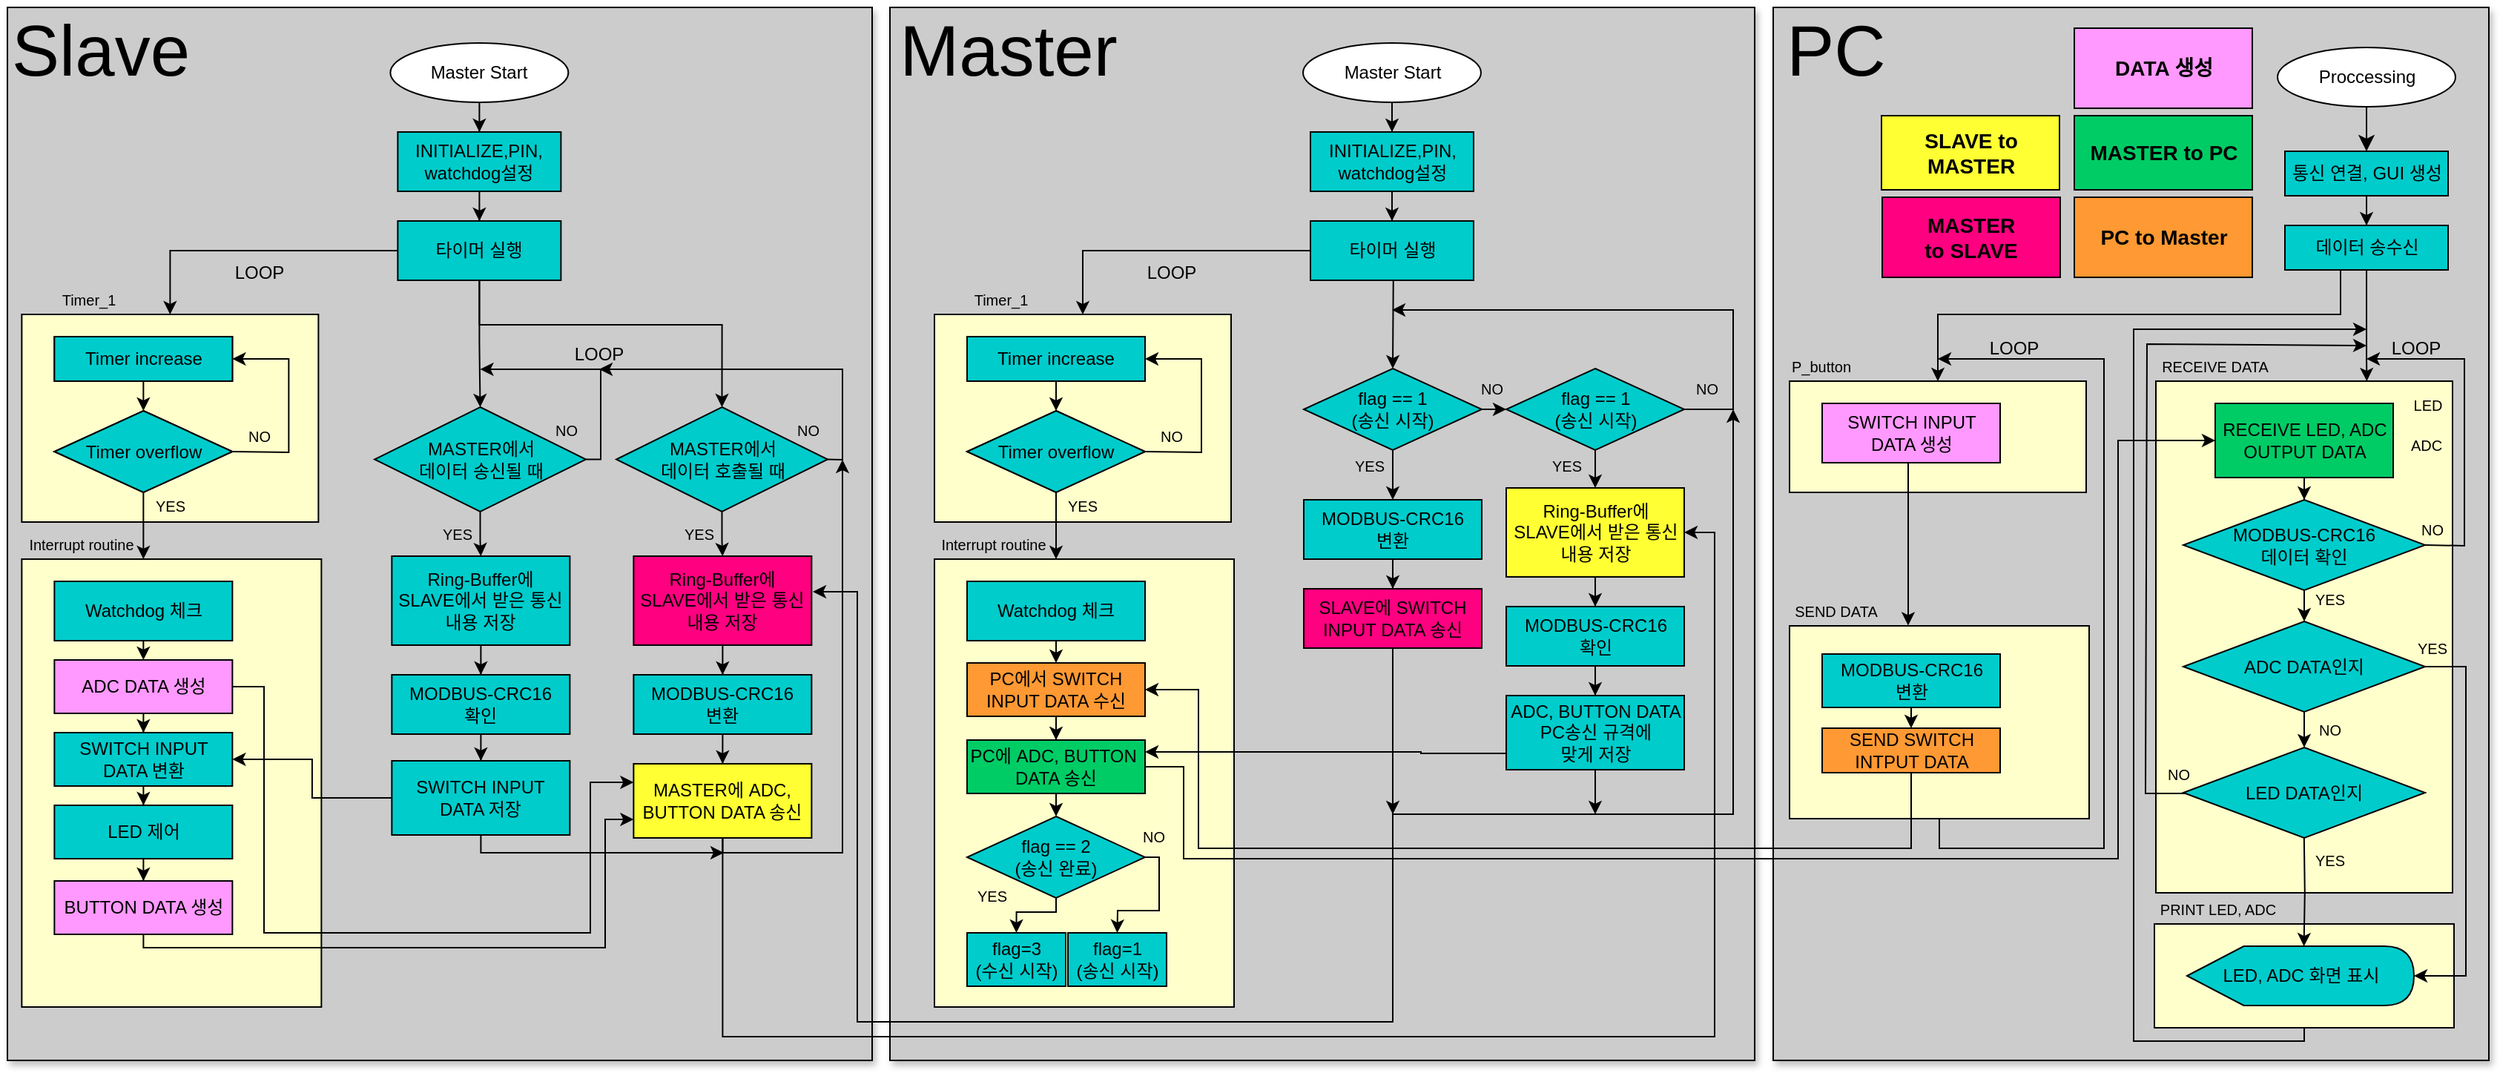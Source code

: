 <mxfile version="21.1.5" type="device">
  <diagram id="nCAsFgrhm86kZqXoeG8h" name="페이지-1">
    <mxGraphModel dx="1897" dy="-184" grid="1" gridSize="10" guides="1" tooltips="1" connect="1" arrows="1" fold="1" page="1" pageScale="1" pageWidth="1920" pageHeight="1200" math="0" shadow="0">
      <root>
        <mxCell id="0" />
        <mxCell id="1" parent="0" />
        <mxCell id="RekpaDabbU6XKIs6PFDg-1" value="" style="rounded=0;whiteSpace=wrap;html=1;fillColor=#CCCCCC;shadow=1;" vertex="1" parent="1">
          <mxGeometry x="1257.5" y="1446" width="482.5" height="710" as="geometry" />
        </mxCell>
        <mxCell id="RekpaDabbU6XKIs6PFDg-2" value="" style="rounded=0;whiteSpace=wrap;html=1;fillColor=#CCCCCC;shadow=1;" vertex="1" parent="1">
          <mxGeometry x="662" y="1446" width="583" height="710" as="geometry" />
        </mxCell>
        <mxCell id="RekpaDabbU6XKIs6PFDg-3" value="" style="rounded=0;whiteSpace=wrap;html=1;fillColor=#CCCCCC;shadow=1;" vertex="1" parent="1">
          <mxGeometry x="67" y="1446" width="583" height="710" as="geometry" />
        </mxCell>
        <mxCell id="RekpaDabbU6XKIs6PFDg-4" value="" style="rounded=0;whiteSpace=wrap;html=1;fillColor=#FFFFCC;" vertex="1" parent="1">
          <mxGeometry x="1515.5" y="1698" width="200" height="345" as="geometry" />
        </mxCell>
        <mxCell id="RekpaDabbU6XKIs6PFDg-5" value="" style="edgeStyle=orthogonalEdgeStyle;rounded=0;orthogonalLoop=1;jettySize=auto;html=1;" edge="1" parent="1" source="RekpaDabbU6XKIs6PFDg-6" target="RekpaDabbU6XKIs6PFDg-27">
          <mxGeometry relative="1" as="geometry" />
        </mxCell>
        <mxCell id="RekpaDabbU6XKIs6PFDg-6" value="Master Start" style="ellipse;whiteSpace=wrap;html=1;fillColor=#FFFFFF;" vertex="1" parent="1">
          <mxGeometry x="940.5" y="1470" width="120" height="40" as="geometry" />
        </mxCell>
        <mxCell id="RekpaDabbU6XKIs6PFDg-7" style="edgeStyle=orthogonalEdgeStyle;rounded=0;orthogonalLoop=1;jettySize=auto;html=1;entryX=0.5;entryY=0;entryDx=0;entryDy=0;" edge="1" parent="1" source="RekpaDabbU6XKIs6PFDg-8" target="RekpaDabbU6XKIs6PFDg-11">
          <mxGeometry relative="1" as="geometry" />
        </mxCell>
        <mxCell id="RekpaDabbU6XKIs6PFDg-8" value="타이머 실행" style="html=1;whiteSpace=wrap;fillColor=#00CCCC;" vertex="1" parent="1">
          <mxGeometry x="945.5" y="1590" width="110" height="40" as="geometry" />
        </mxCell>
        <mxCell id="RekpaDabbU6XKIs6PFDg-9" value="" style="rounded=0;whiteSpace=wrap;html=1;fillColor=#FFFFCC;" vertex="1" parent="1">
          <mxGeometry x="692" y="1818" width="202" height="302" as="geometry" />
        </mxCell>
        <mxCell id="RekpaDabbU6XKIs6PFDg-10" value="&lt;font style=&quot;font-size: 10px;&quot;&gt;Interrupt routine&lt;/font&gt;" style="text;html=1;strokeColor=none;fillColor=none;align=center;verticalAlign=middle;whiteSpace=wrap;rounded=0;" vertex="1" parent="1">
          <mxGeometry x="692" y="1793" width="80" height="30" as="geometry" />
        </mxCell>
        <mxCell id="RekpaDabbU6XKIs6PFDg-11" value="" style="rounded=0;whiteSpace=wrap;html=1;fillColor=#FFFFCC;" vertex="1" parent="1">
          <mxGeometry x="692" y="1653" width="200" height="140" as="geometry" />
        </mxCell>
        <mxCell id="RekpaDabbU6XKIs6PFDg-12" value="Timer overflow" style="rhombus;whiteSpace=wrap;html=1;fillColor=#00CCCC;" vertex="1" parent="1">
          <mxGeometry x="714" y="1718" width="120" height="55" as="geometry" />
        </mxCell>
        <mxCell id="RekpaDabbU6XKIs6PFDg-13" value="Timer increase" style="rounded=0;whiteSpace=wrap;html=1;fillColor=#00CCCC;" vertex="1" parent="1">
          <mxGeometry x="714" y="1668" width="120" height="30" as="geometry" />
        </mxCell>
        <mxCell id="RekpaDabbU6XKIs6PFDg-14" value="" style="endArrow=classic;html=1;rounded=0;exitX=0.5;exitY=1;exitDx=0;exitDy=0;" edge="1" parent="1" source="RekpaDabbU6XKIs6PFDg-12">
          <mxGeometry relative="1" as="geometry">
            <mxPoint x="694" y="1788" as="sourcePoint" />
            <mxPoint x="774" y="1818" as="targetPoint" />
          </mxGeometry>
        </mxCell>
        <mxCell id="RekpaDabbU6XKIs6PFDg-15" value="" style="endArrow=classic;html=1;rounded=0;exitX=1;exitY=0.5;exitDx=0;exitDy=0;entryX=1;entryY=0.5;entryDx=0;entryDy=0;" edge="1" parent="1" source="RekpaDabbU6XKIs6PFDg-12" target="RekpaDabbU6XKIs6PFDg-20">
          <mxGeometry relative="1" as="geometry">
            <mxPoint x="704" y="1778" as="sourcePoint" />
            <mxPoint x="874" y="1746" as="targetPoint" />
            <Array as="points">
              <mxPoint x="872" y="1746" />
              <mxPoint x="872" y="1683" />
            </Array>
          </mxGeometry>
        </mxCell>
        <mxCell id="RekpaDabbU6XKIs6PFDg-16" value="&lt;span style=&quot;font-size: 10px;&quot;&gt;NO&lt;/span&gt;" style="text;html=1;strokeColor=none;fillColor=none;align=center;verticalAlign=middle;whiteSpace=wrap;rounded=0;" vertex="1" parent="1">
          <mxGeometry x="822" y="1720" width="60" height="30" as="geometry" />
        </mxCell>
        <mxCell id="RekpaDabbU6XKIs6PFDg-17" value="&lt;span style=&quot;font-size: 10px;&quot;&gt;YES&lt;/span&gt;" style="text;html=1;strokeColor=none;fillColor=none;align=center;verticalAlign=middle;whiteSpace=wrap;rounded=0;" vertex="1" parent="1">
          <mxGeometry x="762" y="1767" width="60" height="30" as="geometry" />
        </mxCell>
        <mxCell id="RekpaDabbU6XKIs6PFDg-18" value="&lt;font style=&quot;font-size: 10px;&quot;&gt;Timer_1&lt;/font&gt;" style="text;html=1;strokeColor=none;fillColor=none;align=center;verticalAlign=middle;whiteSpace=wrap;rounded=0;" vertex="1" parent="1">
          <mxGeometry x="692" y="1628" width="90" height="30" as="geometry" />
        </mxCell>
        <mxCell id="RekpaDabbU6XKIs6PFDg-19" value="Timer overflow" style="rhombus;whiteSpace=wrap;html=1;fillColor=#00CCCC;" vertex="1" parent="1">
          <mxGeometry x="714" y="1718" width="120" height="55" as="geometry" />
        </mxCell>
        <mxCell id="RekpaDabbU6XKIs6PFDg-20" value="Timer increase" style="rounded=0;whiteSpace=wrap;html=1;fillColor=#00CCCC;" vertex="1" parent="1">
          <mxGeometry x="714" y="1668" width="120" height="30" as="geometry" />
        </mxCell>
        <mxCell id="RekpaDabbU6XKIs6PFDg-21" value="Watchdog 체크" style="rounded=0;whiteSpace=wrap;html=1;fillColor=#00CCCC;" vertex="1" parent="1">
          <mxGeometry x="714" y="1833" width="120" height="40" as="geometry" />
        </mxCell>
        <mxCell id="RekpaDabbU6XKIs6PFDg-22" value="" style="endArrow=classic;html=1;rounded=0;exitX=0.5;exitY=1;exitDx=0;exitDy=0;entryX=0.5;entryY=0;entryDx=0;entryDy=0;" edge="1" parent="1" source="RekpaDabbU6XKIs6PFDg-20" target="RekpaDabbU6XKIs6PFDg-19">
          <mxGeometry width="50" height="50" relative="1" as="geometry">
            <mxPoint x="794" y="1793" as="sourcePoint" />
            <mxPoint x="844" y="1743" as="targetPoint" />
          </mxGeometry>
        </mxCell>
        <mxCell id="RekpaDabbU6XKIs6PFDg-23" value="" style="edgeStyle=orthogonalEdgeStyle;rounded=0;orthogonalLoop=1;jettySize=auto;html=1;" edge="1" parent="1" source="RekpaDabbU6XKIs6PFDg-24" target="RekpaDabbU6XKIs6PFDg-38">
          <mxGeometry relative="1" as="geometry" />
        </mxCell>
        <mxCell id="RekpaDabbU6XKIs6PFDg-24" value="PC에서 SWITCH INPUT DATA 수신&lt;span style=&quot;font-size: 11px; background-color: rgb(255, 255, 255);&quot;&gt;&lt;br&gt;&lt;/span&gt;" style="rounded=0;whiteSpace=wrap;html=1;fillColor=#FF9933;" vertex="1" parent="1">
          <mxGeometry x="714" y="1888" width="120" height="36" as="geometry" />
        </mxCell>
        <mxCell id="RekpaDabbU6XKIs6PFDg-25" value="" style="endArrow=classic;html=1;rounded=0;exitX=0.5;exitY=1;exitDx=0;exitDy=0;" edge="1" parent="1" source="RekpaDabbU6XKIs6PFDg-21" target="RekpaDabbU6XKIs6PFDg-24">
          <mxGeometry width="50" height="50" relative="1" as="geometry">
            <mxPoint x="572" y="1883" as="sourcePoint" />
            <mxPoint x="572" y="1897" as="targetPoint" />
          </mxGeometry>
        </mxCell>
        <mxCell id="RekpaDabbU6XKIs6PFDg-26" style="edgeStyle=orthogonalEdgeStyle;rounded=0;orthogonalLoop=1;jettySize=auto;html=1;entryX=0.5;entryY=0;entryDx=0;entryDy=0;" edge="1" parent="1" source="RekpaDabbU6XKIs6PFDg-27" target="RekpaDabbU6XKIs6PFDg-8">
          <mxGeometry relative="1" as="geometry" />
        </mxCell>
        <mxCell id="RekpaDabbU6XKIs6PFDg-27" value="INITIALIZE,PIN,&lt;br style=&quot;border-color: var(--border-color);&quot;&gt;watchdog설정" style="html=1;whiteSpace=wrap;fillColor=#00CCCC;" vertex="1" parent="1">
          <mxGeometry x="945.5" y="1530" width="110" height="40" as="geometry" />
        </mxCell>
        <mxCell id="RekpaDabbU6XKIs6PFDg-28" value="&lt;span style=&quot;font-size: 48px;&quot;&gt;Master&lt;/span&gt;" style="text;html=1;strokeColor=none;fillColor=none;align=center;verticalAlign=middle;whiteSpace=wrap;rounded=0;" vertex="1" parent="1">
          <mxGeometry x="712" y="1460" width="60" height="30" as="geometry" />
        </mxCell>
        <mxCell id="RekpaDabbU6XKIs6PFDg-29" value="LOOP" style="text;html=1;strokeColor=none;fillColor=none;align=center;verticalAlign=middle;whiteSpace=wrap;rounded=0;" vertex="1" parent="1">
          <mxGeometry x="822" y="1610" width="60" height="30" as="geometry" />
        </mxCell>
        <mxCell id="RekpaDabbU6XKIs6PFDg-30" style="edgeStyle=orthogonalEdgeStyle;rounded=0;orthogonalLoop=1;jettySize=auto;html=1;entryX=0.5;entryY=0;entryDx=0;entryDy=0;" edge="1" parent="1" source="RekpaDabbU6XKIs6PFDg-31" target="RekpaDabbU6XKIs6PFDg-34">
          <mxGeometry relative="1" as="geometry">
            <Array as="points">
              <mxPoint x="774.5" y="2056" />
              <mxPoint x="747.5" y="2056" />
            </Array>
          </mxGeometry>
        </mxCell>
        <mxCell id="RekpaDabbU6XKIs6PFDg-31" value="flag == 2&lt;br&gt;(송신 완료)" style="rhombus;whiteSpace=wrap;html=1;fillColor=#00CCCC;" vertex="1" parent="1">
          <mxGeometry x="714" y="1991.5" width="120" height="55" as="geometry" />
        </mxCell>
        <mxCell id="RekpaDabbU6XKIs6PFDg-32" value="&lt;span style=&quot;font-size: 10px;&quot;&gt;YES&lt;/span&gt;" style="text;html=1;strokeColor=none;fillColor=none;align=center;verticalAlign=middle;whiteSpace=wrap;rounded=0;" vertex="1" parent="1">
          <mxGeometry x="700.5" y="2030" width="60" height="30" as="geometry" />
        </mxCell>
        <mxCell id="RekpaDabbU6XKIs6PFDg-33" value="&lt;span style=&quot;font-size: 10px;&quot;&gt;NO&lt;/span&gt;" style="text;html=1;strokeColor=none;fillColor=none;align=center;verticalAlign=middle;whiteSpace=wrap;rounded=0;" vertex="1" parent="1">
          <mxGeometry x="809.5" y="1990" width="60" height="30" as="geometry" />
        </mxCell>
        <mxCell id="RekpaDabbU6XKIs6PFDg-34" value="flag=3&lt;br&gt;(수신 시작)&lt;span style=&quot;font-size: 11px; background-color: rgb(255, 255, 255);&quot;&gt;&lt;br&gt;&lt;/span&gt;" style="rounded=0;whiteSpace=wrap;html=1;fillColor=#00CCCC;" vertex="1" parent="1">
          <mxGeometry x="714" y="2070" width="66.5" height="36" as="geometry" />
        </mxCell>
        <mxCell id="RekpaDabbU6XKIs6PFDg-35" value="flag=1&lt;br&gt;(송신 시작)&lt;span style=&quot;font-size: 11px; background-color: rgb(255, 255, 255);&quot;&gt;&lt;br&gt;&lt;/span&gt;" style="rounded=0;whiteSpace=wrap;html=1;fillColor=#00CCCC;" vertex="1" parent="1">
          <mxGeometry x="782" y="2070" width="66.5" height="36" as="geometry" />
        </mxCell>
        <mxCell id="RekpaDabbU6XKIs6PFDg-36" value="" style="endArrow=classic;html=1;rounded=0;exitX=0.405;exitY=0.967;exitDx=0;exitDy=0;exitPerimeter=0;entryX=0.5;entryY=0;entryDx=0;entryDy=0;" edge="1" parent="1" source="RekpaDabbU6XKIs6PFDg-33" target="RekpaDabbU6XKIs6PFDg-35">
          <mxGeometry width="50" height="50" relative="1" as="geometry">
            <mxPoint x="820.5" y="2080" as="sourcePoint" />
            <mxPoint x="870.5" y="2030" as="targetPoint" />
            <Array as="points">
              <mxPoint x="843.5" y="2019" />
              <mxPoint x="843.5" y="2055" />
              <mxPoint x="815.5" y="2055" />
            </Array>
          </mxGeometry>
        </mxCell>
        <mxCell id="RekpaDabbU6XKIs6PFDg-37" style="edgeStyle=orthogonalEdgeStyle;rounded=0;orthogonalLoop=1;jettySize=auto;html=1;entryX=0;entryY=0.5;entryDx=0;entryDy=0;" edge="1" parent="1" source="RekpaDabbU6XKIs6PFDg-38" target="RekpaDabbU6XKIs6PFDg-72">
          <mxGeometry relative="1" as="geometry">
            <Array as="points">
              <mxPoint x="860" y="1958" />
              <mxPoint x="860" y="2020" />
              <mxPoint x="1490" y="2020" />
              <mxPoint x="1490" y="1738" />
            </Array>
          </mxGeometry>
        </mxCell>
        <mxCell id="RekpaDabbU6XKIs6PFDg-38" value="PC에 ADC, BUTTON&amp;nbsp; DATA 송신&lt;span style=&quot;font-size: 11px; background-color: rgb(255, 255, 255);&quot;&gt;&lt;br&gt;&lt;/span&gt;" style="rounded=0;whiteSpace=wrap;html=1;fillColor=#00CC66;" vertex="1" parent="1">
          <mxGeometry x="714" y="1940" width="120" height="36" as="geometry" />
        </mxCell>
        <mxCell id="RekpaDabbU6XKIs6PFDg-39" value="" style="endArrow=classic;html=1;rounded=0;exitX=0.5;exitY=1;exitDx=0;exitDy=0;entryX=0.5;entryY=0;entryDx=0;entryDy=0;" edge="1" parent="1" source="RekpaDabbU6XKIs6PFDg-38" target="RekpaDabbU6XKIs6PFDg-31">
          <mxGeometry width="50" height="50" relative="1" as="geometry">
            <mxPoint x="750.5" y="2040" as="sourcePoint" />
            <mxPoint x="800.5" y="1990" as="targetPoint" />
          </mxGeometry>
        </mxCell>
        <mxCell id="RekpaDabbU6XKIs6PFDg-40" value="" style="edgeStyle=orthogonalEdgeStyle;rounded=0;orthogonalLoop=1;jettySize=auto;html=1;" edge="1" parent="1" source="RekpaDabbU6XKIs6PFDg-42" target="RekpaDabbU6XKIs6PFDg-47">
          <mxGeometry relative="1" as="geometry" />
        </mxCell>
        <mxCell id="RekpaDabbU6XKIs6PFDg-41" value="" style="edgeStyle=orthogonalEdgeStyle;rounded=0;orthogonalLoop=1;jettySize=auto;html=1;" edge="1" parent="1" source="RekpaDabbU6XKIs6PFDg-42" target="RekpaDabbU6XKIs6PFDg-165">
          <mxGeometry relative="1" as="geometry" />
        </mxCell>
        <mxCell id="RekpaDabbU6XKIs6PFDg-42" value="flag == 1&lt;br&gt;(송신 시작)" style="rhombus;whiteSpace=wrap;html=1;fillColor=#00CCCC;" vertex="1" parent="1">
          <mxGeometry x="941" y="1689.5" width="120" height="55" as="geometry" />
        </mxCell>
        <mxCell id="RekpaDabbU6XKIs6PFDg-43" value="&lt;span style=&quot;font-size: 10px;&quot;&gt;YES&lt;/span&gt;" style="text;html=1;strokeColor=none;fillColor=none;align=center;verticalAlign=middle;whiteSpace=wrap;rounded=0;" vertex="1" parent="1">
          <mxGeometry x="972.5" y="1740" width="25" height="30" as="geometry" />
        </mxCell>
        <mxCell id="RekpaDabbU6XKIs6PFDg-44" value="&lt;span style=&quot;font-size: 10px;&quot;&gt;NO&lt;/span&gt;" style="text;html=1;strokeColor=none;fillColor=none;align=center;verticalAlign=middle;whiteSpace=wrap;rounded=0;" vertex="1" parent="1">
          <mxGeometry x="1037.5" y="1688" width="60" height="30" as="geometry" />
        </mxCell>
        <mxCell id="RekpaDabbU6XKIs6PFDg-45" style="edgeStyle=orthogonalEdgeStyle;rounded=0;orthogonalLoop=1;jettySize=auto;html=1;" edge="1" parent="1" source="RekpaDabbU6XKIs6PFDg-47">
          <mxGeometry relative="1" as="geometry">
            <mxPoint x="1000.5" y="1650" as="targetPoint" />
            <Array as="points">
              <mxPoint x="1230.5" y="1717" />
              <mxPoint x="1230.5" y="1650" />
            </Array>
          </mxGeometry>
        </mxCell>
        <mxCell id="RekpaDabbU6XKIs6PFDg-46" value="" style="edgeStyle=orthogonalEdgeStyle;rounded=0;orthogonalLoop=1;jettySize=auto;html=1;" edge="1" parent="1" source="RekpaDabbU6XKIs6PFDg-47" target="RekpaDabbU6XKIs6PFDg-55">
          <mxGeometry relative="1" as="geometry" />
        </mxCell>
        <mxCell id="RekpaDabbU6XKIs6PFDg-47" value="flag == 1&lt;br&gt;(송신 시작)" style="rhombus;whiteSpace=wrap;html=1;fillColor=#00CCCC;" vertex="1" parent="1">
          <mxGeometry x="1077.5" y="1689.5" width="120" height="55" as="geometry" />
        </mxCell>
        <mxCell id="RekpaDabbU6XKIs6PFDg-48" value="&lt;span style=&quot;font-size: 10px;&quot;&gt;NO&lt;/span&gt;" style="text;html=1;strokeColor=none;fillColor=none;align=center;verticalAlign=middle;whiteSpace=wrap;rounded=0;" vertex="1" parent="1">
          <mxGeometry x="1202.5" y="1699" width="20" height="8" as="geometry" />
        </mxCell>
        <mxCell id="RekpaDabbU6XKIs6PFDg-49" value="" style="endArrow=classic;html=1;rounded=0;exitX=0.508;exitY=0.997;exitDx=0;exitDy=0;entryX=0.5;entryY=0;entryDx=0;entryDy=0;exitPerimeter=0;" edge="1" parent="1" source="RekpaDabbU6XKIs6PFDg-8" target="RekpaDabbU6XKIs6PFDg-42">
          <mxGeometry width="50" height="50" relative="1" as="geometry">
            <mxPoint x="1060.5" y="1790" as="sourcePoint" />
            <mxPoint x="1110.5" y="1740" as="targetPoint" />
          </mxGeometry>
        </mxCell>
        <mxCell id="RekpaDabbU6XKIs6PFDg-50" style="edgeStyle=orthogonalEdgeStyle;rounded=0;orthogonalLoop=1;jettySize=auto;html=1;" edge="1" parent="1" source="RekpaDabbU6XKIs6PFDg-53">
          <mxGeometry relative="1" as="geometry">
            <mxPoint x="1230.5" y="1717" as="targetPoint" />
            <Array as="points">
              <mxPoint x="1001.5" y="1990" />
              <mxPoint x="1230.5" y="1990" />
            </Array>
          </mxGeometry>
        </mxCell>
        <mxCell id="RekpaDabbU6XKIs6PFDg-51" style="edgeStyle=orthogonalEdgeStyle;rounded=0;orthogonalLoop=1;jettySize=auto;html=1;" edge="1" parent="1" source="RekpaDabbU6XKIs6PFDg-53">
          <mxGeometry relative="1" as="geometry">
            <mxPoint x="610" y="1840" as="targetPoint" />
            <Array as="points">
              <mxPoint x="1001" y="2130" />
              <mxPoint x="640" y="2130" />
              <mxPoint x="640" y="1840" />
            </Array>
          </mxGeometry>
        </mxCell>
        <mxCell id="RekpaDabbU6XKIs6PFDg-52" style="edgeStyle=orthogonalEdgeStyle;rounded=0;orthogonalLoop=1;jettySize=auto;html=1;" edge="1" parent="1" source="RekpaDabbU6XKIs6PFDg-53">
          <mxGeometry relative="1" as="geometry">
            <mxPoint x="1001" y="1990" as="targetPoint" />
          </mxGeometry>
        </mxCell>
        <mxCell id="RekpaDabbU6XKIs6PFDg-53" value="SLAVE에 SWITCH INPUT DATA 송신" style="rounded=0;whiteSpace=wrap;html=1;fillColor=#FF0080;" vertex="1" parent="1">
          <mxGeometry x="941" y="1838" width="120" height="40" as="geometry" />
        </mxCell>
        <mxCell id="RekpaDabbU6XKIs6PFDg-54" style="edgeStyle=orthogonalEdgeStyle;rounded=0;orthogonalLoop=1;jettySize=auto;html=1;entryX=0.5;entryY=0;entryDx=0;entryDy=0;" edge="1" parent="1" source="RekpaDabbU6XKIs6PFDg-55" target="RekpaDabbU6XKIs6PFDg-58">
          <mxGeometry relative="1" as="geometry" />
        </mxCell>
        <mxCell id="RekpaDabbU6XKIs6PFDg-55" value="Ring-Buffer에 &lt;br&gt;SLAVE에서 받은 통신 내용 저장" style="rounded=0;whiteSpace=wrap;html=1;fillColor=#FFFF33;" vertex="1" parent="1">
          <mxGeometry x="1077.5" y="1770" width="120" height="60" as="geometry" />
        </mxCell>
        <mxCell id="RekpaDabbU6XKIs6PFDg-56" value="&lt;span style=&quot;font-size: 10px;&quot;&gt;YES&lt;/span&gt;" style="text;html=1;strokeColor=none;fillColor=none;align=center;verticalAlign=middle;whiteSpace=wrap;rounded=0;" vertex="1" parent="1">
          <mxGeometry x="1105.5" y="1740" width="25" height="30" as="geometry" />
        </mxCell>
        <mxCell id="RekpaDabbU6XKIs6PFDg-57" value="" style="edgeStyle=orthogonalEdgeStyle;rounded=0;orthogonalLoop=1;jettySize=auto;html=1;" edge="1" parent="1" source="RekpaDabbU6XKIs6PFDg-58" target="RekpaDabbU6XKIs6PFDg-61">
          <mxGeometry relative="1" as="geometry" />
        </mxCell>
        <mxCell id="RekpaDabbU6XKIs6PFDg-58" value="MODBUS-CRC16 &lt;br&gt;확인" style="rounded=0;whiteSpace=wrap;html=1;fillColor=#00CCCC;" vertex="1" parent="1">
          <mxGeometry x="1077.5" y="1850" width="120" height="40" as="geometry" />
        </mxCell>
        <mxCell id="RekpaDabbU6XKIs6PFDg-59" style="edgeStyle=orthogonalEdgeStyle;rounded=0;orthogonalLoop=1;jettySize=auto;html=1;" edge="1" parent="1" source="RekpaDabbU6XKIs6PFDg-61">
          <mxGeometry relative="1" as="geometry">
            <mxPoint x="1137.5" y="1990" as="targetPoint" />
          </mxGeometry>
        </mxCell>
        <mxCell id="RekpaDabbU6XKIs6PFDg-60" style="edgeStyle=orthogonalEdgeStyle;rounded=0;orthogonalLoop=1;jettySize=auto;html=1;entryX=1;entryY=0.25;entryDx=0;entryDy=0;" edge="1" parent="1">
          <mxGeometry relative="1" as="geometry">
            <mxPoint x="1077.5" y="1949.048" as="sourcePoint" />
            <mxPoint x="834" y="1948" as="targetPoint" />
            <Array as="points">
              <mxPoint x="1020" y="1949" />
            </Array>
          </mxGeometry>
        </mxCell>
        <mxCell id="RekpaDabbU6XKIs6PFDg-61" value="ADC, BUTTON DATA PC송신 규격에 &lt;br&gt;맞게 저장" style="rounded=0;whiteSpace=wrap;html=1;fillColor=#00CCCC;" vertex="1" parent="1">
          <mxGeometry x="1077.5" y="1910" width="120" height="50" as="geometry" />
        </mxCell>
        <mxCell id="RekpaDabbU6XKIs6PFDg-62" value="Proccessing" style="ellipse;whiteSpace=wrap;html=1;fillColor=#FFFFFF;" vertex="1" parent="1">
          <mxGeometry x="1597.5" y="1473" width="120" height="40" as="geometry" />
        </mxCell>
        <mxCell id="RekpaDabbU6XKIs6PFDg-63" value="" style="edgeStyle=segmentEdgeStyle;endArrow=classic;html=1;curved=0;rounded=0;endSize=8;startSize=8;exitX=0.5;exitY=1;exitDx=0;exitDy=0;fillColor=#00CCCC;" edge="1" parent="1" source="RekpaDabbU6XKIs6PFDg-62">
          <mxGeometry width="50" height="50" relative="1" as="geometry">
            <mxPoint x="1557.5" y="1683" as="sourcePoint" />
            <mxPoint x="1657.5" y="1543" as="targetPoint" />
          </mxGeometry>
        </mxCell>
        <mxCell id="RekpaDabbU6XKIs6PFDg-64" value="" style="edgeStyle=orthogonalEdgeStyle;rounded=0;orthogonalLoop=1;jettySize=auto;html=1;" edge="1" parent="1" source="RekpaDabbU6XKIs6PFDg-65" target="RekpaDabbU6XKIs6PFDg-67">
          <mxGeometry relative="1" as="geometry" />
        </mxCell>
        <mxCell id="RekpaDabbU6XKIs6PFDg-65" value="통신 연결, GUI 생성" style="html=1;whiteSpace=wrap;fillColor=#00CCCC;" vertex="1" parent="1">
          <mxGeometry x="1602.5" y="1543" width="110" height="30" as="geometry" />
        </mxCell>
        <mxCell id="RekpaDabbU6XKIs6PFDg-66" style="edgeStyle=orthogonalEdgeStyle;rounded=0;orthogonalLoop=1;jettySize=auto;html=1;entryX=0.5;entryY=0;entryDx=0;entryDy=0;" edge="1" parent="1" source="RekpaDabbU6XKIs6PFDg-67" target="RekpaDabbU6XKIs6PFDg-75">
          <mxGeometry relative="1" as="geometry">
            <Array as="points">
              <mxPoint x="1640" y="1653" />
              <mxPoint x="1368" y="1653" />
            </Array>
          </mxGeometry>
        </mxCell>
        <mxCell id="RekpaDabbU6XKIs6PFDg-67" value="데이터 송수신" style="html=1;whiteSpace=wrap;fillColor=#00CCCC;" vertex="1" parent="1">
          <mxGeometry x="1602.5" y="1593" width="110" height="30" as="geometry" />
        </mxCell>
        <mxCell id="RekpaDabbU6XKIs6PFDg-68" value="" style="rounded=0;whiteSpace=wrap;html=1;fillColor=#FFFFCC;" vertex="1" parent="1">
          <mxGeometry x="1514.5" y="2064" width="202" height="70" as="geometry" />
        </mxCell>
        <mxCell id="RekpaDabbU6XKIs6PFDg-69" value="&lt;span style=&quot;font-size: 10px;&quot;&gt;PRINT LED, ADC&lt;/span&gt;" style="text;html=1;strokeColor=none;fillColor=none;align=center;verticalAlign=middle;whiteSpace=wrap;rounded=0;" vertex="1" parent="1">
          <mxGeometry x="1514.5" y="2039" width="85" height="30" as="geometry" />
        </mxCell>
        <mxCell id="RekpaDabbU6XKIs6PFDg-70" value="&lt;span style=&quot;font-size: 10px;&quot;&gt;RECEIVE DATA&lt;/span&gt;" style="text;html=1;strokeColor=none;fillColor=none;align=center;verticalAlign=middle;whiteSpace=wrap;rounded=0;" vertex="1" parent="1">
          <mxGeometry x="1507.5" y="1673" width="95" height="30" as="geometry" />
        </mxCell>
        <mxCell id="RekpaDabbU6XKIs6PFDg-71" value="" style="edgeStyle=orthogonalEdgeStyle;rounded=0;orthogonalLoop=1;jettySize=auto;html=1;" edge="1" parent="1" source="RekpaDabbU6XKIs6PFDg-72" target="RekpaDabbU6XKIs6PFDg-84">
          <mxGeometry relative="1" as="geometry" />
        </mxCell>
        <mxCell id="RekpaDabbU6XKIs6PFDg-72" value="RECEIVE&amp;nbsp;LED, ADC OUTPUT DATA" style="rounded=0;whiteSpace=wrap;html=1;fillColor=#00CC66;" vertex="1" parent="1">
          <mxGeometry x="1555.5" y="1713" width="120" height="50" as="geometry" />
        </mxCell>
        <mxCell id="RekpaDabbU6XKIs6PFDg-73" value="" style="rounded=0;whiteSpace=wrap;html=1;fillColor=#FFFFCC;" vertex="1" parent="1">
          <mxGeometry x="1268.5" y="1863" width="202" height="130" as="geometry" />
        </mxCell>
        <mxCell id="RekpaDabbU6XKIs6PFDg-74" value="&lt;span style=&quot;font-size: 10px;&quot;&gt;SEND DATA&lt;/span&gt;" style="text;html=1;strokeColor=none;fillColor=none;align=center;verticalAlign=middle;whiteSpace=wrap;rounded=0;" vertex="1" parent="1">
          <mxGeometry x="1268.5" y="1838" width="62" height="30" as="geometry" />
        </mxCell>
        <mxCell id="RekpaDabbU6XKIs6PFDg-75" value="" style="rounded=0;whiteSpace=wrap;html=1;fillColor=#FFFFCC;" vertex="1" parent="1">
          <mxGeometry x="1268.5" y="1698" width="200" height="75" as="geometry" />
        </mxCell>
        <mxCell id="RekpaDabbU6XKIs6PFDg-76" value="&lt;span style=&quot;font-size: 10px;&quot;&gt;P_button&lt;/span&gt;" style="text;html=1;strokeColor=none;fillColor=none;align=center;verticalAlign=middle;whiteSpace=wrap;rounded=0;" vertex="1" parent="1">
          <mxGeometry x="1268.5" y="1673" width="42" height="30" as="geometry" />
        </mxCell>
        <mxCell id="RekpaDabbU6XKIs6PFDg-77" style="edgeStyle=orthogonalEdgeStyle;rounded=0;orthogonalLoop=1;jettySize=auto;html=1;entryX=1;entryY=0.5;entryDx=0;entryDy=0;" edge="1" parent="1" source="RekpaDabbU6XKIs6PFDg-78" target="RekpaDabbU6XKIs6PFDg-24">
          <mxGeometry relative="1" as="geometry">
            <Array as="points">
              <mxPoint x="1351" y="2013" />
              <mxPoint x="870" y="2013" />
              <mxPoint x="870" y="1906" />
            </Array>
          </mxGeometry>
        </mxCell>
        <mxCell id="RekpaDabbU6XKIs6PFDg-78" value="SEND SWITCH&lt;br&gt;INTPUT DATA&lt;span style=&quot;font-size: 11px; background-color: rgb(255, 255, 255);&quot;&gt;&lt;br&gt;&lt;/span&gt;" style="rounded=0;whiteSpace=wrap;html=1;fillColor=#FF9933;" vertex="1" parent="1">
          <mxGeometry x="1290.5" y="1932" width="120" height="30" as="geometry" />
        </mxCell>
        <mxCell id="RekpaDabbU6XKIs6PFDg-79" value="MODBUS-CRC16&lt;br&gt;변환&lt;span style=&quot;font-size: 11px; background-color: rgb(255, 255, 255);&quot;&gt;&lt;br&gt;&lt;/span&gt;" style="rounded=0;whiteSpace=wrap;html=1;fillColor=#00CCCC;" vertex="1" parent="1">
          <mxGeometry x="1290.5" y="1882" width="120" height="36" as="geometry" />
        </mxCell>
        <mxCell id="RekpaDabbU6XKIs6PFDg-80" value="" style="endArrow=classic;html=1;rounded=0;exitX=0.5;exitY=1;exitDx=0;exitDy=0;entryX=0.5;entryY=0;entryDx=0;entryDy=0;" edge="1" parent="1" source="RekpaDabbU6XKIs6PFDg-79" target="RekpaDabbU6XKIs6PFDg-78">
          <mxGeometry width="50" height="50" relative="1" as="geometry">
            <mxPoint x="1360.5" y="2016" as="sourcePoint" />
            <mxPoint x="1360.5" y="2032" as="targetPoint" />
          </mxGeometry>
        </mxCell>
        <mxCell id="RekpaDabbU6XKIs6PFDg-81" value="" style="endArrow=classic;html=1;rounded=0;exitX=0.5;exitY=1;exitDx=0;exitDy=0;entryX=0.711;entryY=0;entryDx=0;entryDy=0;entryPerimeter=0;" edge="1" parent="1" source="RekpaDabbU6XKIs6PFDg-67" target="RekpaDabbU6XKIs6PFDg-4">
          <mxGeometry width="50" height="50" relative="1" as="geometry">
            <mxPoint x="1640.5" y="1683" as="sourcePoint" />
            <mxPoint x="1657.5" y="1698" as="targetPoint" />
            <Array as="points">
              <mxPoint x="1657.5" y="1673" />
              <mxPoint x="1657.5" y="1683" />
            </Array>
          </mxGeometry>
        </mxCell>
        <mxCell id="RekpaDabbU6XKIs6PFDg-82" value="" style="endArrow=classic;html=1;rounded=0;exitX=0.5;exitY=1;exitDx=0;exitDy=0;" edge="1" parent="1" source="RekpaDabbU6XKIs6PFDg-68">
          <mxGeometry width="50" height="50" relative="1" as="geometry">
            <mxPoint x="1620.5" y="1945" as="sourcePoint" />
            <mxPoint x="1657.5" y="1663" as="targetPoint" />
            <Array as="points">
              <mxPoint x="1615.5" y="2143" />
              <mxPoint x="1500.5" y="2143" />
              <mxPoint x="1500.5" y="1663" />
            </Array>
          </mxGeometry>
        </mxCell>
        <mxCell id="RekpaDabbU6XKIs6PFDg-83" value="" style="endArrow=classic;html=1;rounded=0;exitX=0.5;exitY=1;exitDx=0;exitDy=0;" edge="1" parent="1" source="RekpaDabbU6XKIs6PFDg-73">
          <mxGeometry width="50" height="50" relative="1" as="geometry">
            <mxPoint x="1320.5" y="2063" as="sourcePoint" />
            <mxPoint x="1368.5" y="1683" as="targetPoint" />
            <Array as="points">
              <mxPoint x="1369.5" y="2013" />
              <mxPoint x="1480.5" y="2013" />
              <mxPoint x="1480.5" y="1683" />
            </Array>
          </mxGeometry>
        </mxCell>
        <mxCell id="RekpaDabbU6XKIs6PFDg-84" value="MODBUS-CRC16&lt;br style=&quot;border-color: var(--border-color);&quot;&gt;데이터 확인" style="rhombus;whiteSpace=wrap;html=1;fillColor=#00CCCC;" vertex="1" parent="1">
          <mxGeometry x="1534" y="1778" width="163" height="61" as="geometry" />
        </mxCell>
        <mxCell id="RekpaDabbU6XKIs6PFDg-85" value="SWITCH INPUT DATA 생성&lt;span style=&quot;font-size: 11px; background-color: rgb(255, 255, 255);&quot;&gt;&lt;br&gt;&lt;/span&gt;" style="rounded=0;whiteSpace=wrap;html=1;fillColor=#FF99FF;" vertex="1" parent="1">
          <mxGeometry x="1290.5" y="1713" width="120" height="40" as="geometry" />
        </mxCell>
        <mxCell id="RekpaDabbU6XKIs6PFDg-86" value="" style="endArrow=classic;html=1;rounded=0;entryX=0.495;entryY=-0.002;entryDx=0;entryDy=0;entryPerimeter=0;" edge="1" parent="1">
          <mxGeometry width="50" height="50" relative="1" as="geometry">
            <mxPoint x="1348.5" y="1753" as="sourcePoint" />
            <mxPoint x="1348.49" y="1862.74" as="targetPoint" />
          </mxGeometry>
        </mxCell>
        <mxCell id="RekpaDabbU6XKIs6PFDg-87" value="" style="endArrow=classic;html=1;rounded=0;exitX=1;exitY=0.5;exitDx=0;exitDy=0;" edge="1" parent="1" source="RekpaDabbU6XKIs6PFDg-84">
          <mxGeometry width="50" height="50" relative="1" as="geometry">
            <mxPoint x="1720.5" y="1813" as="sourcePoint" />
            <mxPoint x="1657.5" y="1683" as="targetPoint" />
            <Array as="points">
              <mxPoint x="1723.5" y="1809" />
              <mxPoint x="1723.5" y="1683" />
            </Array>
          </mxGeometry>
        </mxCell>
        <mxCell id="RekpaDabbU6XKIs6PFDg-88" value="LED, ADC 화면 표시" style="shape=display;whiteSpace=wrap;html=1;fillColor=#00CCCC;" vertex="1" parent="1">
          <mxGeometry x="1536.5" y="2079" width="153" height="40" as="geometry" />
        </mxCell>
        <mxCell id="RekpaDabbU6XKIs6PFDg-89" value="&lt;font style=&quot;font-size: 48px;&quot;&gt;PC&lt;/font&gt;" style="text;html=1;strokeColor=none;fillColor=none;align=center;verticalAlign=middle;whiteSpace=wrap;rounded=0;" vertex="1" parent="1">
          <mxGeometry x="1269.5" y="1460" width="60" height="30" as="geometry" />
        </mxCell>
        <mxCell id="RekpaDabbU6XKIs6PFDg-90" value="LOOP" style="text;html=1;strokeColor=none;fillColor=none;align=center;verticalAlign=middle;whiteSpace=wrap;rounded=0;" vertex="1" parent="1">
          <mxGeometry x="1389.5" y="1661" width="60" height="30" as="geometry" />
        </mxCell>
        <mxCell id="RekpaDabbU6XKIs6PFDg-91" value="LOOP" style="text;html=1;strokeColor=none;fillColor=none;align=center;verticalAlign=middle;whiteSpace=wrap;rounded=0;" vertex="1" parent="1">
          <mxGeometry x="1660.5" y="1661" width="60" height="30" as="geometry" />
        </mxCell>
        <mxCell id="RekpaDabbU6XKIs6PFDg-92" value="&lt;font style=&quot;font-size: 10px;&quot;&gt;YES&lt;/font&gt;" style="text;html=1;strokeColor=none;fillColor=none;align=center;verticalAlign=middle;whiteSpace=wrap;rounded=0;" vertex="1" parent="1">
          <mxGeometry x="1602.5" y="1830" width="60" height="30" as="geometry" />
        </mxCell>
        <mxCell id="RekpaDabbU6XKIs6PFDg-93" value="&lt;font style=&quot;font-size: 10px;&quot;&gt;NO&lt;/font&gt;" style="text;html=1;strokeColor=none;fillColor=none;align=center;verticalAlign=middle;whiteSpace=wrap;rounded=0;" vertex="1" parent="1">
          <mxGeometry x="1671.5" y="1783" width="60" height="30" as="geometry" />
        </mxCell>
        <mxCell id="RekpaDabbU6XKIs6PFDg-94" value="&lt;font style=&quot;font-size: 10px;&quot;&gt;ADC&lt;/font&gt;" style="text;html=1;strokeColor=none;fillColor=none;align=center;verticalAlign=middle;whiteSpace=wrap;rounded=0;" vertex="1" parent="1">
          <mxGeometry x="1667.5" y="1726" width="60" height="30" as="geometry" />
        </mxCell>
        <mxCell id="RekpaDabbU6XKIs6PFDg-95" value="&lt;span style=&quot;font-size: 10px;&quot;&gt;LED&lt;/span&gt;" style="text;html=1;strokeColor=none;fillColor=none;align=center;verticalAlign=middle;whiteSpace=wrap;rounded=0;" vertex="1" parent="1">
          <mxGeometry x="1668.5" y="1699" width="60" height="30" as="geometry" />
        </mxCell>
        <mxCell id="RekpaDabbU6XKIs6PFDg-96" value="" style="edgeStyle=orthogonalEdgeStyle;rounded=0;orthogonalLoop=1;jettySize=auto;html=1;entryX=1;entryY=0.5;entryDx=0;entryDy=0;entryPerimeter=0;" edge="1" parent="1" source="RekpaDabbU6XKIs6PFDg-97" target="RekpaDabbU6XKIs6PFDg-88">
          <mxGeometry relative="1" as="geometry">
            <Array as="points">
              <mxPoint x="1724.5" y="1891" />
              <mxPoint x="1724.5" y="2099" />
            </Array>
          </mxGeometry>
        </mxCell>
        <mxCell id="RekpaDabbU6XKIs6PFDg-97" value="ADC DATA인지" style="rhombus;whiteSpace=wrap;html=1;fillColor=#00CCCC;" vertex="1" parent="1">
          <mxGeometry x="1534" y="1860" width="163" height="61" as="geometry" />
        </mxCell>
        <mxCell id="RekpaDabbU6XKIs6PFDg-98" value="LED DATA인지" style="rhombus;whiteSpace=wrap;html=1;fillColor=#00CCCC;" vertex="1" parent="1">
          <mxGeometry x="1534" y="1945" width="163" height="61" as="geometry" />
        </mxCell>
        <mxCell id="RekpaDabbU6XKIs6PFDg-99" value="" style="edgeStyle=orthogonalEdgeStyle;rounded=0;orthogonalLoop=1;jettySize=auto;html=1;entryX=0.5;entryY=0;entryDx=0;entryDy=0;" edge="1" parent="1" target="RekpaDabbU6XKIs6PFDg-97">
          <mxGeometry relative="1" as="geometry">
            <mxPoint x="1615.5" y="1839" as="sourcePoint" />
            <mxPoint x="1615.45" y="1834.5" as="targetPoint" />
          </mxGeometry>
        </mxCell>
        <mxCell id="RekpaDabbU6XKIs6PFDg-100" value="&lt;font style=&quot;font-size: 10px;&quot;&gt;NO&lt;/font&gt;" style="text;html=1;strokeColor=none;fillColor=none;align=center;verticalAlign=middle;whiteSpace=wrap;rounded=0;" vertex="1" parent="1">
          <mxGeometry x="1602.5" y="1918" width="60" height="30" as="geometry" />
        </mxCell>
        <mxCell id="RekpaDabbU6XKIs6PFDg-101" value="&lt;font style=&quot;font-size: 10px;&quot;&gt;YES&lt;/font&gt;" style="text;html=1;strokeColor=none;fillColor=none;align=center;verticalAlign=middle;whiteSpace=wrap;rounded=0;" vertex="1" parent="1">
          <mxGeometry x="1671.5" y="1863" width="60" height="30" as="geometry" />
        </mxCell>
        <mxCell id="RekpaDabbU6XKIs6PFDg-102" value="&lt;font style=&quot;font-size: 10px;&quot;&gt;YES&lt;/font&gt;" style="text;html=1;strokeColor=none;fillColor=none;align=center;verticalAlign=middle;whiteSpace=wrap;rounded=0;" vertex="1" parent="1">
          <mxGeometry x="1602.5" y="2006" width="60" height="30" as="geometry" />
        </mxCell>
        <mxCell id="RekpaDabbU6XKIs6PFDg-103" value="&lt;font style=&quot;font-size: 10px;&quot;&gt;NO&lt;/font&gt;" style="text;html=1;strokeColor=none;fillColor=none;align=center;verticalAlign=middle;whiteSpace=wrap;rounded=0;" vertex="1" parent="1">
          <mxGeometry x="1500.5" y="1948" width="60" height="30" as="geometry" />
        </mxCell>
        <mxCell id="RekpaDabbU6XKIs6PFDg-104" value="" style="edgeStyle=orthogonalEdgeStyle;rounded=0;orthogonalLoop=1;jettySize=auto;html=1;" edge="1" parent="1">
          <mxGeometry relative="1" as="geometry">
            <mxPoint x="1615.5" y="1921" as="sourcePoint" />
            <mxPoint x="1615.5" y="1945" as="targetPoint" />
          </mxGeometry>
        </mxCell>
        <mxCell id="RekpaDabbU6XKIs6PFDg-105" value="" style="edgeStyle=orthogonalEdgeStyle;rounded=0;orthogonalLoop=1;jettySize=auto;html=1;entryX=0.515;entryY=0.001;entryDx=0;entryDy=0;entryPerimeter=0;" edge="1" parent="1" target="RekpaDabbU6XKIs6PFDg-88">
          <mxGeometry relative="1" as="geometry">
            <mxPoint x="1615.42" y="2006" as="sourcePoint" />
            <mxPoint x="1615.42" y="2030" as="targetPoint" />
          </mxGeometry>
        </mxCell>
        <mxCell id="RekpaDabbU6XKIs6PFDg-106" value="" style="endArrow=classic;html=1;rounded=0;" edge="1" parent="1">
          <mxGeometry width="50" height="50" relative="1" as="geometry">
            <mxPoint x="1535.5" y="1976" as="sourcePoint" />
            <mxPoint x="1657.5" y="1674" as="targetPoint" />
            <Array as="points">
              <mxPoint x="1508.5" y="1976" />
              <mxPoint x="1509.5" y="1673" />
            </Array>
          </mxGeometry>
        </mxCell>
        <mxCell id="RekpaDabbU6XKIs6PFDg-107" value="" style="edgeStyle=orthogonalEdgeStyle;rounded=0;orthogonalLoop=1;jettySize=auto;html=1;" edge="1" parent="1" source="RekpaDabbU6XKIs6PFDg-108" target="RekpaDabbU6XKIs6PFDg-132">
          <mxGeometry relative="1" as="geometry" />
        </mxCell>
        <mxCell id="RekpaDabbU6XKIs6PFDg-108" value="Master Start" style="ellipse;whiteSpace=wrap;html=1;fillColor=#FFFFFF;" vertex="1" parent="1">
          <mxGeometry x="325.18" y="1470" width="120" height="40" as="geometry" />
        </mxCell>
        <mxCell id="RekpaDabbU6XKIs6PFDg-109" style="edgeStyle=orthogonalEdgeStyle;rounded=0;orthogonalLoop=1;jettySize=auto;html=1;entryX=0.5;entryY=0;entryDx=0;entryDy=0;" edge="1" parent="1" source="RekpaDabbU6XKIs6PFDg-112" target="RekpaDabbU6XKIs6PFDg-115">
          <mxGeometry relative="1" as="geometry" />
        </mxCell>
        <mxCell id="RekpaDabbU6XKIs6PFDg-110" style="edgeStyle=orthogonalEdgeStyle;rounded=0;orthogonalLoop=1;jettySize=auto;html=1;entryX=0.5;entryY=0;entryDx=0;entryDy=0;" edge="1" parent="1" source="RekpaDabbU6XKIs6PFDg-112" target="RekpaDabbU6XKIs6PFDg-143">
          <mxGeometry relative="1" as="geometry" />
        </mxCell>
        <mxCell id="RekpaDabbU6XKIs6PFDg-111" style="edgeStyle=orthogonalEdgeStyle;rounded=0;orthogonalLoop=1;jettySize=auto;html=1;entryX=0.5;entryY=0;entryDx=0;entryDy=0;" edge="1" parent="1" source="RekpaDabbU6XKIs6PFDg-112" target="RekpaDabbU6XKIs6PFDg-154">
          <mxGeometry relative="1" as="geometry">
            <Array as="points">
              <mxPoint x="385" y="1660" />
              <mxPoint x="549" y="1660" />
            </Array>
          </mxGeometry>
        </mxCell>
        <mxCell id="RekpaDabbU6XKIs6PFDg-112" value="타이머 실행" style="html=1;whiteSpace=wrap;fillColor=#00CCCC;" vertex="1" parent="1">
          <mxGeometry x="330.18" y="1590" width="110" height="40" as="geometry" />
        </mxCell>
        <mxCell id="RekpaDabbU6XKIs6PFDg-113" value="" style="rounded=0;whiteSpace=wrap;html=1;fillColor=#FFFFCC;" vertex="1" parent="1">
          <mxGeometry x="76.68" y="1818" width="202" height="302" as="geometry" />
        </mxCell>
        <mxCell id="RekpaDabbU6XKIs6PFDg-114" value="&lt;font style=&quot;font-size: 10px;&quot;&gt;Interrupt routine&lt;/font&gt;" style="text;html=1;strokeColor=none;fillColor=none;align=center;verticalAlign=middle;whiteSpace=wrap;rounded=0;" vertex="1" parent="1">
          <mxGeometry x="76.68" y="1793" width="80" height="30" as="geometry" />
        </mxCell>
        <mxCell id="RekpaDabbU6XKIs6PFDg-115" value="" style="rounded=0;whiteSpace=wrap;html=1;fillColor=#FFFFCC;" vertex="1" parent="1">
          <mxGeometry x="76.68" y="1653" width="200" height="140" as="geometry" />
        </mxCell>
        <mxCell id="RekpaDabbU6XKIs6PFDg-116" value="Timer overflow" style="rhombus;whiteSpace=wrap;html=1;fillColor=#00CCCC;" vertex="1" parent="1">
          <mxGeometry x="98.68" y="1718" width="120" height="55" as="geometry" />
        </mxCell>
        <mxCell id="RekpaDabbU6XKIs6PFDg-117" value="Timer increase" style="rounded=0;whiteSpace=wrap;html=1;fillColor=#00CCCC;" vertex="1" parent="1">
          <mxGeometry x="98.68" y="1668" width="120" height="30" as="geometry" />
        </mxCell>
        <mxCell id="RekpaDabbU6XKIs6PFDg-118" value="" style="endArrow=classic;html=1;rounded=0;exitX=0.5;exitY=1;exitDx=0;exitDy=0;" edge="1" parent="1" source="RekpaDabbU6XKIs6PFDg-116">
          <mxGeometry relative="1" as="geometry">
            <mxPoint x="78.68" y="1788" as="sourcePoint" />
            <mxPoint x="158.68" y="1818" as="targetPoint" />
          </mxGeometry>
        </mxCell>
        <mxCell id="RekpaDabbU6XKIs6PFDg-119" value="" style="endArrow=classic;html=1;rounded=0;exitX=1;exitY=0.5;exitDx=0;exitDy=0;entryX=1;entryY=0.5;entryDx=0;entryDy=0;" edge="1" parent="1" source="RekpaDabbU6XKIs6PFDg-116" target="RekpaDabbU6XKIs6PFDg-124">
          <mxGeometry relative="1" as="geometry">
            <mxPoint x="88.68" y="1778" as="sourcePoint" />
            <mxPoint x="258.68" y="1746" as="targetPoint" />
            <Array as="points">
              <mxPoint x="256.68" y="1746" />
              <mxPoint x="256.68" y="1683" />
            </Array>
          </mxGeometry>
        </mxCell>
        <mxCell id="RekpaDabbU6XKIs6PFDg-120" value="&lt;span style=&quot;font-size: 10px;&quot;&gt;NO&lt;/span&gt;" style="text;html=1;strokeColor=none;fillColor=none;align=center;verticalAlign=middle;whiteSpace=wrap;rounded=0;" vertex="1" parent="1">
          <mxGeometry x="206.68" y="1720" width="60" height="30" as="geometry" />
        </mxCell>
        <mxCell id="RekpaDabbU6XKIs6PFDg-121" value="&lt;span style=&quot;font-size: 10px;&quot;&gt;YES&lt;/span&gt;" style="text;html=1;strokeColor=none;fillColor=none;align=center;verticalAlign=middle;whiteSpace=wrap;rounded=0;" vertex="1" parent="1">
          <mxGeometry x="146.68" y="1767" width="60" height="30" as="geometry" />
        </mxCell>
        <mxCell id="RekpaDabbU6XKIs6PFDg-122" value="&lt;font style=&quot;font-size: 10px;&quot;&gt;Timer_1&lt;/font&gt;" style="text;html=1;strokeColor=none;fillColor=none;align=center;verticalAlign=middle;whiteSpace=wrap;rounded=0;" vertex="1" parent="1">
          <mxGeometry x="76.68" y="1628" width="90" height="30" as="geometry" />
        </mxCell>
        <mxCell id="RekpaDabbU6XKIs6PFDg-123" value="Timer overflow" style="rhombus;whiteSpace=wrap;html=1;fillColor=#00CCCC;" vertex="1" parent="1">
          <mxGeometry x="98.68" y="1718" width="120" height="55" as="geometry" />
        </mxCell>
        <mxCell id="RekpaDabbU6XKIs6PFDg-124" value="Timer increase" style="rounded=0;whiteSpace=wrap;html=1;fillColor=#00CCCC;" vertex="1" parent="1">
          <mxGeometry x="98.68" y="1668" width="120" height="30" as="geometry" />
        </mxCell>
        <mxCell id="RekpaDabbU6XKIs6PFDg-125" value="Watchdog 체크" style="rounded=0;whiteSpace=wrap;html=1;fillColor=#00CCCC;" vertex="1" parent="1">
          <mxGeometry x="98.68" y="1833" width="120" height="40" as="geometry" />
        </mxCell>
        <mxCell id="RekpaDabbU6XKIs6PFDg-126" value="" style="endArrow=classic;html=1;rounded=0;exitX=0.5;exitY=1;exitDx=0;exitDy=0;entryX=0.5;entryY=0;entryDx=0;entryDy=0;" edge="1" parent="1" source="RekpaDabbU6XKIs6PFDg-124" target="RekpaDabbU6XKIs6PFDg-123">
          <mxGeometry width="50" height="50" relative="1" as="geometry">
            <mxPoint x="178.68" y="1793" as="sourcePoint" />
            <mxPoint x="228.68" y="1743" as="targetPoint" />
          </mxGeometry>
        </mxCell>
        <mxCell id="RekpaDabbU6XKIs6PFDg-127" value="" style="edgeStyle=orthogonalEdgeStyle;rounded=0;orthogonalLoop=1;jettySize=auto;html=1;" edge="1" parent="1" source="RekpaDabbU6XKIs6PFDg-129" target="RekpaDabbU6XKIs6PFDg-135">
          <mxGeometry relative="1" as="geometry" />
        </mxCell>
        <mxCell id="RekpaDabbU6XKIs6PFDg-128" style="edgeStyle=orthogonalEdgeStyle;rounded=0;orthogonalLoop=1;jettySize=auto;html=1;entryX=0;entryY=0.25;entryDx=0;entryDy=0;" edge="1" parent="1" source="RekpaDabbU6XKIs6PFDg-129" target="RekpaDabbU6XKIs6PFDg-163">
          <mxGeometry relative="1" as="geometry">
            <Array as="points">
              <mxPoint x="240" y="1904" />
              <mxPoint x="240" y="2070" />
              <mxPoint x="460" y="2070" />
              <mxPoint x="460" y="1969" />
            </Array>
          </mxGeometry>
        </mxCell>
        <mxCell id="RekpaDabbU6XKIs6PFDg-129" value="ADC DATA 생성&lt;span style=&quot;font-size: 11px; background-color: rgb(255, 255, 255);&quot;&gt;&lt;br&gt;&lt;/span&gt;" style="rounded=0;whiteSpace=wrap;html=1;fillColor=#FF99FF;" vertex="1" parent="1">
          <mxGeometry x="98.68" y="1886" width="120" height="36" as="geometry" />
        </mxCell>
        <mxCell id="RekpaDabbU6XKIs6PFDg-130" value="" style="endArrow=classic;html=1;rounded=0;exitX=0.5;exitY=1;exitDx=0;exitDy=0;" edge="1" parent="1" source="RekpaDabbU6XKIs6PFDg-125" target="RekpaDabbU6XKIs6PFDg-129">
          <mxGeometry width="50" height="50" relative="1" as="geometry">
            <mxPoint x="-43.32" y="1883" as="sourcePoint" />
            <mxPoint x="-43.32" y="1897" as="targetPoint" />
          </mxGeometry>
        </mxCell>
        <mxCell id="RekpaDabbU6XKIs6PFDg-131" style="edgeStyle=orthogonalEdgeStyle;rounded=0;orthogonalLoop=1;jettySize=auto;html=1;entryX=0.5;entryY=0;entryDx=0;entryDy=0;" edge="1" parent="1" source="RekpaDabbU6XKIs6PFDg-132" target="RekpaDabbU6XKIs6PFDg-112">
          <mxGeometry relative="1" as="geometry" />
        </mxCell>
        <mxCell id="RekpaDabbU6XKIs6PFDg-132" value="INITIALIZE,PIN,&lt;br&gt;watchdog설정" style="html=1;whiteSpace=wrap;fillColor=#00CCCC;" vertex="1" parent="1">
          <mxGeometry x="330.18" y="1530" width="110" height="40" as="geometry" />
        </mxCell>
        <mxCell id="RekpaDabbU6XKIs6PFDg-133" value="LOOP" style="text;html=1;strokeColor=none;fillColor=none;align=center;verticalAlign=middle;whiteSpace=wrap;rounded=0;" vertex="1" parent="1">
          <mxGeometry x="206.68" y="1610" width="60" height="30" as="geometry" />
        </mxCell>
        <mxCell id="RekpaDabbU6XKIs6PFDg-134" value="" style="edgeStyle=orthogonalEdgeStyle;rounded=0;orthogonalLoop=1;jettySize=auto;html=1;" edge="1" parent="1" source="RekpaDabbU6XKIs6PFDg-135" target="RekpaDabbU6XKIs6PFDg-138">
          <mxGeometry relative="1" as="geometry" />
        </mxCell>
        <mxCell id="RekpaDabbU6XKIs6PFDg-135" value="SWITCH INPUT DATA 변환&lt;span style=&quot;font-size: 11px; background-color: rgb(255, 255, 255);&quot;&gt;&lt;br&gt;&lt;/span&gt;" style="rounded=0;whiteSpace=wrap;html=1;fillColor=#00CCCC;" vertex="1" parent="1">
          <mxGeometry x="98.68" y="1935" width="120" height="36" as="geometry" />
        </mxCell>
        <mxCell id="RekpaDabbU6XKIs6PFDg-136" value="&lt;span style=&quot;font-size: 48px;&quot;&gt;Slave&lt;/span&gt;" style="text;html=1;strokeColor=none;fillColor=none;align=center;verticalAlign=middle;whiteSpace=wrap;rounded=0;" vertex="1" parent="1">
          <mxGeometry x="100" y="1460" width="60" height="30" as="geometry" />
        </mxCell>
        <mxCell id="RekpaDabbU6XKIs6PFDg-137" value="" style="edgeStyle=orthogonalEdgeStyle;rounded=0;orthogonalLoop=1;jettySize=auto;html=1;" edge="1" parent="1" source="RekpaDabbU6XKIs6PFDg-138" target="RekpaDabbU6XKIs6PFDg-140">
          <mxGeometry relative="1" as="geometry" />
        </mxCell>
        <mxCell id="RekpaDabbU6XKIs6PFDg-138" value="LED 제어&lt;span style=&quot;font-size: 11px; background-color: rgb(255, 255, 255);&quot;&gt;&lt;br&gt;&lt;/span&gt;" style="rounded=0;whiteSpace=wrap;html=1;fillColor=#00CCCC;" vertex="1" parent="1">
          <mxGeometry x="98.68" y="1984" width="120" height="36" as="geometry" />
        </mxCell>
        <mxCell id="RekpaDabbU6XKIs6PFDg-139" style="edgeStyle=orthogonalEdgeStyle;rounded=0;orthogonalLoop=1;jettySize=auto;html=1;entryX=0;entryY=0.75;entryDx=0;entryDy=0;" edge="1" parent="1" source="RekpaDabbU6XKIs6PFDg-140" target="RekpaDabbU6XKIs6PFDg-163">
          <mxGeometry relative="1" as="geometry">
            <Array as="points">
              <mxPoint x="159" y="2080" />
              <mxPoint x="470" y="2080" />
              <mxPoint x="470" y="1993" />
            </Array>
          </mxGeometry>
        </mxCell>
        <mxCell id="RekpaDabbU6XKIs6PFDg-140" value="BUTTON DATA 생성&lt;span style=&quot;font-size: 11px; background-color: rgb(255, 255, 255);&quot;&gt;&lt;br&gt;&lt;/span&gt;" style="rounded=0;whiteSpace=wrap;html=1;fillColor=#FF99FF;" vertex="1" parent="1">
          <mxGeometry x="98.68" y="2035" width="120" height="36" as="geometry" />
        </mxCell>
        <mxCell id="RekpaDabbU6XKIs6PFDg-141" style="edgeStyle=orthogonalEdgeStyle;rounded=0;orthogonalLoop=1;jettySize=auto;html=1;entryX=0.5;entryY=0;entryDx=0;entryDy=0;" edge="1" parent="1" source="RekpaDabbU6XKIs6PFDg-143" target="RekpaDabbU6XKIs6PFDg-146">
          <mxGeometry relative="1" as="geometry" />
        </mxCell>
        <mxCell id="RekpaDabbU6XKIs6PFDg-142" style="edgeStyle=orthogonalEdgeStyle;rounded=0;orthogonalLoop=1;jettySize=auto;html=1;" edge="1" parent="1" source="RekpaDabbU6XKIs6PFDg-143">
          <mxGeometry relative="1" as="geometry">
            <mxPoint x="385.75" y="1690" as="targetPoint" />
            <Array as="points">
              <mxPoint x="467" y="1751" />
              <mxPoint x="467" y="1690" />
            </Array>
          </mxGeometry>
        </mxCell>
        <mxCell id="RekpaDabbU6XKIs6PFDg-143" value="MASTER에서 &lt;br&gt;데이터 송신될 때" style="rhombus;whiteSpace=wrap;html=1;fillColor=#00CCCC;" vertex="1" parent="1">
          <mxGeometry x="314.5" y="1715.5" width="142.5" height="70.5" as="geometry" />
        </mxCell>
        <mxCell id="RekpaDabbU6XKIs6PFDg-144" value="&lt;span style=&quot;font-size: 10px;&quot;&gt;NO&lt;/span&gt;" style="text;html=1;strokeColor=none;fillColor=none;align=center;verticalAlign=middle;whiteSpace=wrap;rounded=0;" vertex="1" parent="1">
          <mxGeometry x="414" y="1715.5" width="60" height="30" as="geometry" />
        </mxCell>
        <mxCell id="RekpaDabbU6XKIs6PFDg-145" style="edgeStyle=orthogonalEdgeStyle;rounded=0;orthogonalLoop=1;jettySize=auto;html=1;entryX=0.5;entryY=0;entryDx=0;entryDy=0;" edge="1" parent="1" source="RekpaDabbU6XKIs6PFDg-146" target="RekpaDabbU6XKIs6PFDg-149">
          <mxGeometry relative="1" as="geometry" />
        </mxCell>
        <mxCell id="RekpaDabbU6XKIs6PFDg-146" value="Ring-Buffer에 &lt;br&gt;SLAVE에서 받은 통신 내용 저장" style="rounded=0;whiteSpace=wrap;html=1;fillColor=#00CCCC;" vertex="1" parent="1">
          <mxGeometry x="326.18" y="1816" width="120" height="60" as="geometry" />
        </mxCell>
        <mxCell id="RekpaDabbU6XKIs6PFDg-147" value="&lt;span style=&quot;font-size: 10px;&quot;&gt;YES&lt;/span&gt;" style="text;html=1;strokeColor=none;fillColor=none;align=center;verticalAlign=middle;whiteSpace=wrap;rounded=0;" vertex="1" parent="1">
          <mxGeometry x="358.18" y="1786" width="25" height="30" as="geometry" />
        </mxCell>
        <mxCell id="RekpaDabbU6XKIs6PFDg-148" value="" style="edgeStyle=orthogonalEdgeStyle;rounded=0;orthogonalLoop=1;jettySize=auto;html=1;" edge="1" parent="1" source="RekpaDabbU6XKIs6PFDg-149" target="RekpaDabbU6XKIs6PFDg-152">
          <mxGeometry relative="1" as="geometry" />
        </mxCell>
        <mxCell id="RekpaDabbU6XKIs6PFDg-149" value="MODBUS-CRC16 &lt;br&gt;확인" style="rounded=0;whiteSpace=wrap;html=1;fillColor=#00CCCC;" vertex="1" parent="1">
          <mxGeometry x="326.18" y="1896" width="120" height="40" as="geometry" />
        </mxCell>
        <mxCell id="RekpaDabbU6XKIs6PFDg-150" style="edgeStyle=orthogonalEdgeStyle;rounded=0;orthogonalLoop=1;jettySize=auto;html=1;entryX=1;entryY=0.5;entryDx=0;entryDy=0;" edge="1" parent="1" source="RekpaDabbU6XKIs6PFDg-152" target="RekpaDabbU6XKIs6PFDg-135">
          <mxGeometry relative="1" as="geometry" />
        </mxCell>
        <mxCell id="RekpaDabbU6XKIs6PFDg-151" style="edgeStyle=orthogonalEdgeStyle;rounded=0;orthogonalLoop=1;jettySize=auto;html=1;" edge="1" parent="1" source="RekpaDabbU6XKIs6PFDg-152">
          <mxGeometry relative="1" as="geometry">
            <mxPoint x="550" y="2016" as="targetPoint" />
            <Array as="points">
              <mxPoint x="386" y="2016" />
            </Array>
          </mxGeometry>
        </mxCell>
        <mxCell id="RekpaDabbU6XKIs6PFDg-152" value="SWITCH INPUT DATA 저장" style="rounded=0;whiteSpace=wrap;html=1;fillColor=#00CCCC;" vertex="1" parent="1">
          <mxGeometry x="326.18" y="1954" width="120" height="50" as="geometry" />
        </mxCell>
        <mxCell id="RekpaDabbU6XKIs6PFDg-153" style="edgeStyle=orthogonalEdgeStyle;rounded=0;orthogonalLoop=1;jettySize=auto;html=1;entryX=0.5;entryY=0;entryDx=0;entryDy=0;" edge="1" parent="1" source="RekpaDabbU6XKIs6PFDg-154" target="RekpaDabbU6XKIs6PFDg-157">
          <mxGeometry relative="1" as="geometry" />
        </mxCell>
        <mxCell id="RekpaDabbU6XKIs6PFDg-154" value="MASTER에서 &lt;br&gt;데이터 호출될 때" style="rhombus;whiteSpace=wrap;html=1;fillColor=#00CCCC;" vertex="1" parent="1">
          <mxGeometry x="477.5" y="1715.5" width="142.5" height="70.5" as="geometry" />
        </mxCell>
        <mxCell id="RekpaDabbU6XKIs6PFDg-155" value="&lt;span style=&quot;font-size: 10px;&quot;&gt;NO&lt;/span&gt;" style="text;html=1;strokeColor=none;fillColor=none;align=center;verticalAlign=middle;whiteSpace=wrap;rounded=0;" vertex="1" parent="1">
          <mxGeometry x="577" y="1715.5" width="60" height="30" as="geometry" />
        </mxCell>
        <mxCell id="RekpaDabbU6XKIs6PFDg-156" style="edgeStyle=orthogonalEdgeStyle;rounded=0;orthogonalLoop=1;jettySize=auto;html=1;entryX=0.5;entryY=0;entryDx=0;entryDy=0;" edge="1" parent="1" source="RekpaDabbU6XKIs6PFDg-157" target="RekpaDabbU6XKIs6PFDg-160">
          <mxGeometry relative="1" as="geometry" />
        </mxCell>
        <mxCell id="RekpaDabbU6XKIs6PFDg-157" value="Ring-Buffer에 &lt;br&gt;SLAVE에서 받은 통신 내용 저장" style="rounded=0;whiteSpace=wrap;html=1;fillColor=#FF0080;" vertex="1" parent="1">
          <mxGeometry x="489.18" y="1816" width="120" height="60" as="geometry" />
        </mxCell>
        <mxCell id="RekpaDabbU6XKIs6PFDg-158" value="&lt;span style=&quot;font-size: 10px;&quot;&gt;YES&lt;/span&gt;" style="text;html=1;strokeColor=none;fillColor=none;align=center;verticalAlign=middle;whiteSpace=wrap;rounded=0;" vertex="1" parent="1">
          <mxGeometry x="521.18" y="1786" width="25" height="30" as="geometry" />
        </mxCell>
        <mxCell id="RekpaDabbU6XKIs6PFDg-159" value="" style="edgeStyle=orthogonalEdgeStyle;rounded=0;orthogonalLoop=1;jettySize=auto;html=1;" edge="1" parent="1" source="RekpaDabbU6XKIs6PFDg-160" target="RekpaDabbU6XKIs6PFDg-163">
          <mxGeometry relative="1" as="geometry" />
        </mxCell>
        <mxCell id="RekpaDabbU6XKIs6PFDg-160" value="MODBUS-CRC16&lt;br style=&quot;border-color: var(--border-color);&quot;&gt;변환" style="rounded=0;whiteSpace=wrap;html=1;fillColor=#00CCCC;" vertex="1" parent="1">
          <mxGeometry x="489.18" y="1896" width="120" height="40" as="geometry" />
        </mxCell>
        <mxCell id="RekpaDabbU6XKIs6PFDg-161" style="edgeStyle=orthogonalEdgeStyle;rounded=0;orthogonalLoop=1;jettySize=auto;html=1;" edge="1" parent="1" source="RekpaDabbU6XKIs6PFDg-163">
          <mxGeometry relative="1" as="geometry">
            <mxPoint x="630" y="1751" as="targetPoint" />
            <Array as="points">
              <mxPoint x="549" y="2016" />
              <mxPoint x="630" y="2016" />
            </Array>
          </mxGeometry>
        </mxCell>
        <mxCell id="RekpaDabbU6XKIs6PFDg-162" style="edgeStyle=orthogonalEdgeStyle;rounded=0;orthogonalLoop=1;jettySize=auto;html=1;entryX=1;entryY=0.5;entryDx=0;entryDy=0;" edge="1" parent="1" source="RekpaDabbU6XKIs6PFDg-163" target="RekpaDabbU6XKIs6PFDg-55">
          <mxGeometry relative="1" as="geometry">
            <mxPoint x="980" y="2120" as="targetPoint" />
            <Array as="points">
              <mxPoint x="549" y="2140" />
              <mxPoint x="1218" y="2140" />
              <mxPoint x="1218" y="1800" />
            </Array>
          </mxGeometry>
        </mxCell>
        <mxCell id="RekpaDabbU6XKIs6PFDg-163" value="MASTER에 ADC, BUTTON DATA 송신" style="rounded=0;whiteSpace=wrap;html=1;fillColor=#FFFF33;" vertex="1" parent="1">
          <mxGeometry x="489.18" y="1956" width="120" height="50" as="geometry" />
        </mxCell>
        <mxCell id="RekpaDabbU6XKIs6PFDg-164" value="" style="edgeStyle=orthogonalEdgeStyle;rounded=0;orthogonalLoop=1;jettySize=auto;html=1;" edge="1" parent="1" source="RekpaDabbU6XKIs6PFDg-165" target="RekpaDabbU6XKIs6PFDg-53">
          <mxGeometry relative="1" as="geometry" />
        </mxCell>
        <mxCell id="RekpaDabbU6XKIs6PFDg-165" value="MODBUS-CRC16&lt;br style=&quot;border-color: var(--border-color);&quot;&gt;변환" style="rounded=0;whiteSpace=wrap;html=1;fillColor=#00CCCC;" vertex="1" parent="1">
          <mxGeometry x="941" y="1778" width="120" height="40" as="geometry" />
        </mxCell>
        <mxCell id="RekpaDabbU6XKIs6PFDg-166" value="" style="endArrow=classic;html=1;rounded=0;exitX=1;exitY=0.5;exitDx=0;exitDy=0;" edge="1" parent="1" source="RekpaDabbU6XKIs6PFDg-154">
          <mxGeometry width="50" height="50" relative="1" as="geometry">
            <mxPoint x="490" y="1740" as="sourcePoint" />
            <mxPoint x="466" y="1690" as="targetPoint" />
            <Array as="points">
              <mxPoint x="630" y="1751" />
              <mxPoint x="630" y="1690" />
            </Array>
          </mxGeometry>
        </mxCell>
        <mxCell id="RekpaDabbU6XKIs6PFDg-167" value="LOOP" style="text;html=1;strokeColor=none;fillColor=none;align=center;verticalAlign=middle;whiteSpace=wrap;rounded=0;" vertex="1" parent="1">
          <mxGeometry x="436" y="1665" width="60" height="30" as="geometry" />
        </mxCell>
        <mxCell id="RekpaDabbU6XKIs6PFDg-168" value="&lt;font style=&quot;font-size: 14px;&quot;&gt;&lt;b&gt;DATA 생성&lt;/b&gt;&lt;/font&gt;&lt;span style=&quot;font-size: 11px; background-color: rgb(255, 255, 255);&quot;&gt;&lt;br&gt;&lt;/span&gt;" style="rounded=0;whiteSpace=wrap;html=1;fillColor=#FF99FF;" vertex="1" parent="1">
          <mxGeometry x="1460.5" y="1460" width="120" height="54" as="geometry" />
        </mxCell>
        <mxCell id="RekpaDabbU6XKIs6PFDg-169" value="&lt;font style=&quot;font-size: 14px;&quot;&gt;&lt;b&gt;SLAVE to MASTER&lt;/b&gt;&lt;/font&gt;" style="rounded=0;whiteSpace=wrap;html=1;fillColor=#FFFF33;" vertex="1" parent="1">
          <mxGeometry x="1330.5" y="1519" width="120" height="50" as="geometry" />
        </mxCell>
        <mxCell id="RekpaDabbU6XKIs6PFDg-170" value="&lt;font style=&quot;font-size: 14px;&quot;&gt;&lt;b&gt;MASTER to&amp;nbsp;SLAVE&lt;/b&gt;&lt;/font&gt;" style="rounded=0;whiteSpace=wrap;html=1;fillColor=#FF0080;" vertex="1" parent="1">
          <mxGeometry x="1331" y="1574" width="120" height="54" as="geometry" />
        </mxCell>
        <mxCell id="RekpaDabbU6XKIs6PFDg-171" value="&lt;font style=&quot;font-size: 14px;&quot;&gt;&lt;b&gt;MASTER to PC&lt;/b&gt;&lt;/font&gt;&lt;span style=&quot;font-size: 11px; background-color: rgb(255, 255, 255);&quot;&gt;&lt;br&gt;&lt;/span&gt;" style="rounded=0;whiteSpace=wrap;html=1;fillColor=#00CC66;" vertex="1" parent="1">
          <mxGeometry x="1460.5" y="1519" width="120" height="50" as="geometry" />
        </mxCell>
        <mxCell id="RekpaDabbU6XKIs6PFDg-172" value="&lt;b&gt;&lt;font style=&quot;font-size: 14px;&quot;&gt;PC to Master&lt;/font&gt;&lt;/b&gt;&lt;span style=&quot;font-size: 11px; background-color: rgb(255, 255, 255);&quot;&gt;&lt;br&gt;&lt;/span&gt;" style="rounded=0;whiteSpace=wrap;html=1;fillColor=#FF9933;" vertex="1" parent="1">
          <mxGeometry x="1460.5" y="1574" width="120" height="54" as="geometry" />
        </mxCell>
      </root>
    </mxGraphModel>
  </diagram>
</mxfile>
